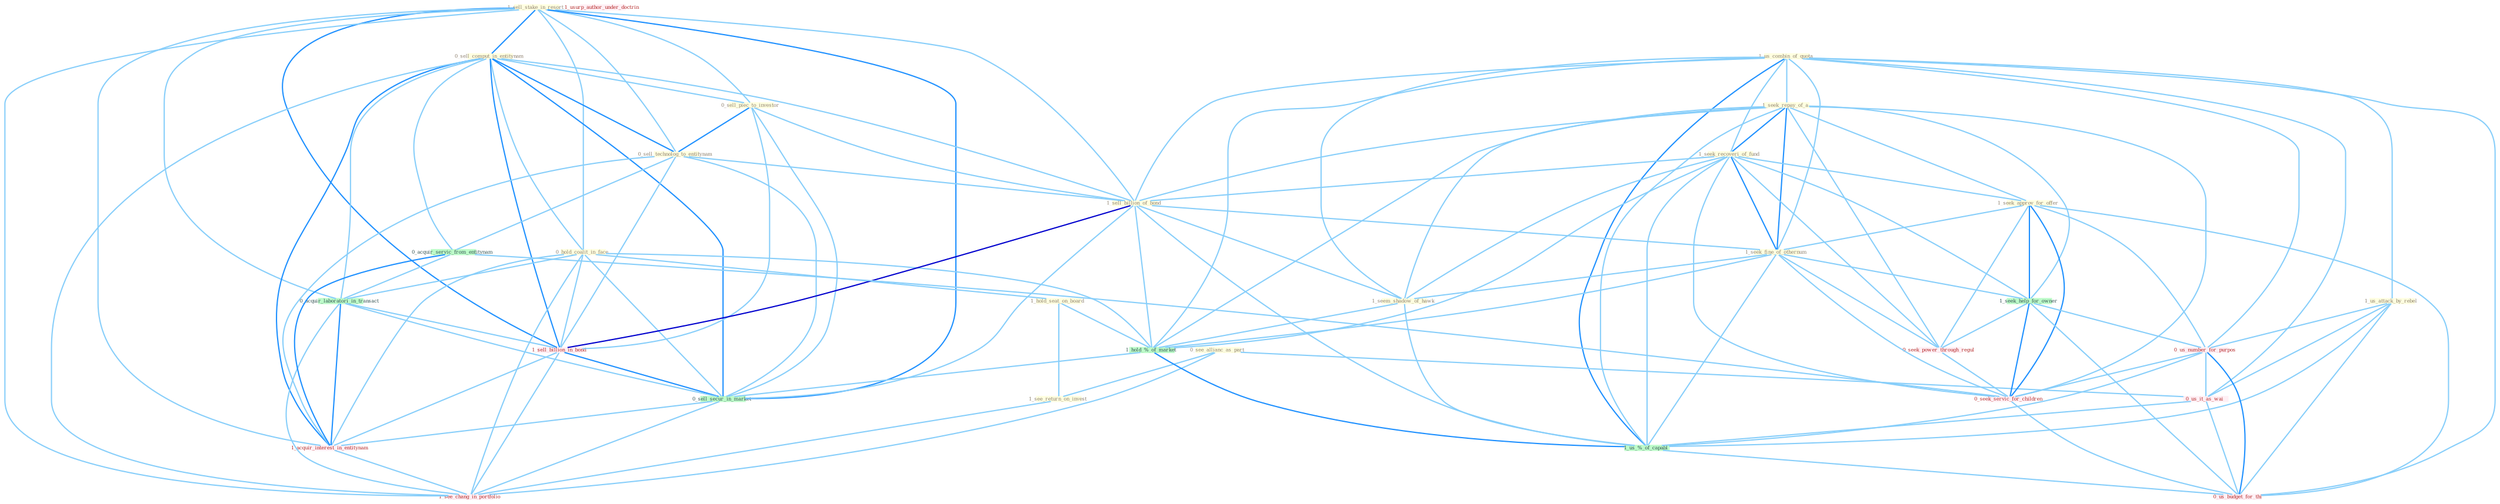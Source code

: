 Graph G{ 
    node
    [shape=polygon,style=filled,width=.5,height=.06,color="#BDFCC9",fixedsize=true,fontsize=4,
    fontcolor="#2f4f4f"];
    {node
    [color="#ffffe0", fontcolor="#8b7d6b"] "1_sell_stake_in_resort " "1_us_combin_of_quota " "0_sell_comput_in_entitynam " "0_sell_piec_to_investor " "0_hold_coalit_in_face " "0_sell_technolog_to_entitynam " "1_seek_repay_of_a " "1_seek_recoveri_of_fund " "0_see_allianc_as_part " "1_seek_approv_for_offer " "1_sell_billion_of_bond " "1_hold_seat_on_board " "1_seek_fine_of_othernum " "1_us_attack_by_rebel " "1_seem_shadow_of_hawk " "1_see_return_on_invest "}
{node [color="#fff0f5", fontcolor="#b22222"] "0_seek_power_through_regul " "0_us_number_for_purpos " "1_sell_billion_in_bond " "0_us_it_as_wai " "1_usurp_author_under_doctrin " "1_acquir_interest_in_entitynam " "0_seek_servic_for_children " "1_see_chang_in_portfolio " "0_us_budget_for_thi "}
edge [color="#B0E2FF"];

	"1_sell_stake_in_resort " -- "0_sell_comput_in_entitynam " [w="2", color="#1e90ff" , len=0.8];
	"1_sell_stake_in_resort " -- "0_sell_piec_to_investor " [w="1", color="#87cefa" ];
	"1_sell_stake_in_resort " -- "0_hold_coalit_in_face " [w="1", color="#87cefa" ];
	"1_sell_stake_in_resort " -- "0_sell_technolog_to_entitynam " [w="1", color="#87cefa" ];
	"1_sell_stake_in_resort " -- "1_sell_billion_of_bond " [w="1", color="#87cefa" ];
	"1_sell_stake_in_resort " -- "0_acquir_laboratori_in_transact " [w="1", color="#87cefa" ];
	"1_sell_stake_in_resort " -- "1_sell_billion_in_bond " [w="2", color="#1e90ff" , len=0.8];
	"1_sell_stake_in_resort " -- "0_sell_secur_in_market " [w="2", color="#1e90ff" , len=0.8];
	"1_sell_stake_in_resort " -- "1_acquir_interest_in_entitynam " [w="1", color="#87cefa" ];
	"1_sell_stake_in_resort " -- "1_see_chang_in_portfolio " [w="1", color="#87cefa" ];
	"1_us_combin_of_quota " -- "1_seek_repay_of_a " [w="1", color="#87cefa" ];
	"1_us_combin_of_quota " -- "1_seek_recoveri_of_fund " [w="1", color="#87cefa" ];
	"1_us_combin_of_quota " -- "1_sell_billion_of_bond " [w="1", color="#87cefa" ];
	"1_us_combin_of_quota " -- "1_seek_fine_of_othernum " [w="1", color="#87cefa" ];
	"1_us_combin_of_quota " -- "1_us_attack_by_rebel " [w="1", color="#87cefa" ];
	"1_us_combin_of_quota " -- "1_seem_shadow_of_hawk " [w="1", color="#87cefa" ];
	"1_us_combin_of_quota " -- "1_hold_%_of_market " [w="1", color="#87cefa" ];
	"1_us_combin_of_quota " -- "0_us_number_for_purpos " [w="1", color="#87cefa" ];
	"1_us_combin_of_quota " -- "0_us_it_as_wai " [w="1", color="#87cefa" ];
	"1_us_combin_of_quota " -- "1_us_%_of_capabl " [w="2", color="#1e90ff" , len=0.8];
	"1_us_combin_of_quota " -- "0_us_budget_for_thi " [w="1", color="#87cefa" ];
	"0_sell_comput_in_entitynam " -- "0_sell_piec_to_investor " [w="1", color="#87cefa" ];
	"0_sell_comput_in_entitynam " -- "0_hold_coalit_in_face " [w="1", color="#87cefa" ];
	"0_sell_comput_in_entitynam " -- "0_sell_technolog_to_entitynam " [w="2", color="#1e90ff" , len=0.8];
	"0_sell_comput_in_entitynam " -- "1_sell_billion_of_bond " [w="1", color="#87cefa" ];
	"0_sell_comput_in_entitynam " -- "0_acquir_servic_from_entitynam " [w="1", color="#87cefa" ];
	"0_sell_comput_in_entitynam " -- "0_acquir_laboratori_in_transact " [w="1", color="#87cefa" ];
	"0_sell_comput_in_entitynam " -- "1_sell_billion_in_bond " [w="2", color="#1e90ff" , len=0.8];
	"0_sell_comput_in_entitynam " -- "0_sell_secur_in_market " [w="2", color="#1e90ff" , len=0.8];
	"0_sell_comput_in_entitynam " -- "1_acquir_interest_in_entitynam " [w="2", color="#1e90ff" , len=0.8];
	"0_sell_comput_in_entitynam " -- "1_see_chang_in_portfolio " [w="1", color="#87cefa" ];
	"0_sell_piec_to_investor " -- "0_sell_technolog_to_entitynam " [w="2", color="#1e90ff" , len=0.8];
	"0_sell_piec_to_investor " -- "1_sell_billion_of_bond " [w="1", color="#87cefa" ];
	"0_sell_piec_to_investor " -- "1_sell_billion_in_bond " [w="1", color="#87cefa" ];
	"0_sell_piec_to_investor " -- "0_sell_secur_in_market " [w="1", color="#87cefa" ];
	"0_hold_coalit_in_face " -- "1_hold_seat_on_board " [w="1", color="#87cefa" ];
	"0_hold_coalit_in_face " -- "1_hold_%_of_market " [w="1", color="#87cefa" ];
	"0_hold_coalit_in_face " -- "0_acquir_laboratori_in_transact " [w="1", color="#87cefa" ];
	"0_hold_coalit_in_face " -- "1_sell_billion_in_bond " [w="1", color="#87cefa" ];
	"0_hold_coalit_in_face " -- "0_sell_secur_in_market " [w="1", color="#87cefa" ];
	"0_hold_coalit_in_face " -- "1_acquir_interest_in_entitynam " [w="1", color="#87cefa" ];
	"0_hold_coalit_in_face " -- "1_see_chang_in_portfolio " [w="1", color="#87cefa" ];
	"0_sell_technolog_to_entitynam " -- "1_sell_billion_of_bond " [w="1", color="#87cefa" ];
	"0_sell_technolog_to_entitynam " -- "0_acquir_servic_from_entitynam " [w="1", color="#87cefa" ];
	"0_sell_technolog_to_entitynam " -- "1_sell_billion_in_bond " [w="1", color="#87cefa" ];
	"0_sell_technolog_to_entitynam " -- "0_sell_secur_in_market " [w="1", color="#87cefa" ];
	"0_sell_technolog_to_entitynam " -- "1_acquir_interest_in_entitynam " [w="1", color="#87cefa" ];
	"1_seek_repay_of_a " -- "1_seek_recoveri_of_fund " [w="2", color="#1e90ff" , len=0.8];
	"1_seek_repay_of_a " -- "1_seek_approv_for_offer " [w="1", color="#87cefa" ];
	"1_seek_repay_of_a " -- "1_sell_billion_of_bond " [w="1", color="#87cefa" ];
	"1_seek_repay_of_a " -- "1_seek_fine_of_othernum " [w="2", color="#1e90ff" , len=0.8];
	"1_seek_repay_of_a " -- "1_seem_shadow_of_hawk " [w="1", color="#87cefa" ];
	"1_seek_repay_of_a " -- "1_seek_help_for_owner " [w="1", color="#87cefa" ];
	"1_seek_repay_of_a " -- "1_hold_%_of_market " [w="1", color="#87cefa" ];
	"1_seek_repay_of_a " -- "0_seek_power_through_regul " [w="1", color="#87cefa" ];
	"1_seek_repay_of_a " -- "1_us_%_of_capabl " [w="1", color="#87cefa" ];
	"1_seek_repay_of_a " -- "0_seek_servic_for_children " [w="1", color="#87cefa" ];
	"1_seek_recoveri_of_fund " -- "1_seek_approv_for_offer " [w="1", color="#87cefa" ];
	"1_seek_recoveri_of_fund " -- "1_sell_billion_of_bond " [w="1", color="#87cefa" ];
	"1_seek_recoveri_of_fund " -- "1_seek_fine_of_othernum " [w="2", color="#1e90ff" , len=0.8];
	"1_seek_recoveri_of_fund " -- "1_seem_shadow_of_hawk " [w="1", color="#87cefa" ];
	"1_seek_recoveri_of_fund " -- "1_seek_help_for_owner " [w="1", color="#87cefa" ];
	"1_seek_recoveri_of_fund " -- "1_hold_%_of_market " [w="1", color="#87cefa" ];
	"1_seek_recoveri_of_fund " -- "0_seek_power_through_regul " [w="1", color="#87cefa" ];
	"1_seek_recoveri_of_fund " -- "1_us_%_of_capabl " [w="1", color="#87cefa" ];
	"1_seek_recoveri_of_fund " -- "0_seek_servic_for_children " [w="1", color="#87cefa" ];
	"0_see_allianc_as_part " -- "1_see_return_on_invest " [w="1", color="#87cefa" ];
	"0_see_allianc_as_part " -- "0_us_it_as_wai " [w="1", color="#87cefa" ];
	"0_see_allianc_as_part " -- "1_see_chang_in_portfolio " [w="1", color="#87cefa" ];
	"1_seek_approv_for_offer " -- "1_seek_fine_of_othernum " [w="1", color="#87cefa" ];
	"1_seek_approv_for_offer " -- "1_seek_help_for_owner " [w="2", color="#1e90ff" , len=0.8];
	"1_seek_approv_for_offer " -- "0_seek_power_through_regul " [w="1", color="#87cefa" ];
	"1_seek_approv_for_offer " -- "0_us_number_for_purpos " [w="1", color="#87cefa" ];
	"1_seek_approv_for_offer " -- "0_seek_servic_for_children " [w="2", color="#1e90ff" , len=0.8];
	"1_seek_approv_for_offer " -- "0_us_budget_for_thi " [w="1", color="#87cefa" ];
	"1_sell_billion_of_bond " -- "1_seek_fine_of_othernum " [w="1", color="#87cefa" ];
	"1_sell_billion_of_bond " -- "1_seem_shadow_of_hawk " [w="1", color="#87cefa" ];
	"1_sell_billion_of_bond " -- "1_hold_%_of_market " [w="1", color="#87cefa" ];
	"1_sell_billion_of_bond " -- "1_sell_billion_in_bond " [w="3", color="#0000cd" , len=0.6];
	"1_sell_billion_of_bond " -- "1_us_%_of_capabl " [w="1", color="#87cefa" ];
	"1_sell_billion_of_bond " -- "0_sell_secur_in_market " [w="1", color="#87cefa" ];
	"1_hold_seat_on_board " -- "1_see_return_on_invest " [w="1", color="#87cefa" ];
	"1_hold_seat_on_board " -- "1_hold_%_of_market " [w="1", color="#87cefa" ];
	"1_seek_fine_of_othernum " -- "1_seem_shadow_of_hawk " [w="1", color="#87cefa" ];
	"1_seek_fine_of_othernum " -- "1_seek_help_for_owner " [w="1", color="#87cefa" ];
	"1_seek_fine_of_othernum " -- "1_hold_%_of_market " [w="1", color="#87cefa" ];
	"1_seek_fine_of_othernum " -- "0_seek_power_through_regul " [w="1", color="#87cefa" ];
	"1_seek_fine_of_othernum " -- "1_us_%_of_capabl " [w="1", color="#87cefa" ];
	"1_seek_fine_of_othernum " -- "0_seek_servic_for_children " [w="1", color="#87cefa" ];
	"1_us_attack_by_rebel " -- "0_us_number_for_purpos " [w="1", color="#87cefa" ];
	"1_us_attack_by_rebel " -- "0_us_it_as_wai " [w="1", color="#87cefa" ];
	"1_us_attack_by_rebel " -- "1_us_%_of_capabl " [w="1", color="#87cefa" ];
	"1_us_attack_by_rebel " -- "0_us_budget_for_thi " [w="1", color="#87cefa" ];
	"1_seem_shadow_of_hawk " -- "1_hold_%_of_market " [w="1", color="#87cefa" ];
	"1_seem_shadow_of_hawk " -- "1_us_%_of_capabl " [w="1", color="#87cefa" ];
	"1_see_return_on_invest " -- "1_see_chang_in_portfolio " [w="1", color="#87cefa" ];
	"1_seek_help_for_owner " -- "0_seek_power_through_regul " [w="1", color="#87cefa" ];
	"1_seek_help_for_owner " -- "0_us_number_for_purpos " [w="1", color="#87cefa" ];
	"1_seek_help_for_owner " -- "0_seek_servic_for_children " [w="2", color="#1e90ff" , len=0.8];
	"1_seek_help_for_owner " -- "0_us_budget_for_thi " [w="1", color="#87cefa" ];
	"0_acquir_servic_from_entitynam " -- "0_acquir_laboratori_in_transact " [w="1", color="#87cefa" ];
	"0_acquir_servic_from_entitynam " -- "1_acquir_interest_in_entitynam " [w="2", color="#1e90ff" , len=0.8];
	"0_acquir_servic_from_entitynam " -- "0_seek_servic_for_children " [w="1", color="#87cefa" ];
	"1_hold_%_of_market " -- "1_us_%_of_capabl " [w="2", color="#1e90ff" , len=0.8];
	"1_hold_%_of_market " -- "0_sell_secur_in_market " [w="1", color="#87cefa" ];
	"0_seek_power_through_regul " -- "0_seek_servic_for_children " [w="1", color="#87cefa" ];
	"0_us_number_for_purpos " -- "0_us_it_as_wai " [w="1", color="#87cefa" ];
	"0_us_number_for_purpos " -- "1_us_%_of_capabl " [w="1", color="#87cefa" ];
	"0_us_number_for_purpos " -- "0_seek_servic_for_children " [w="1", color="#87cefa" ];
	"0_us_number_for_purpos " -- "0_us_budget_for_thi " [w="2", color="#1e90ff" , len=0.8];
	"0_acquir_laboratori_in_transact " -- "1_sell_billion_in_bond " [w="1", color="#87cefa" ];
	"0_acquir_laboratori_in_transact " -- "0_sell_secur_in_market " [w="1", color="#87cefa" ];
	"0_acquir_laboratori_in_transact " -- "1_acquir_interest_in_entitynam " [w="2", color="#1e90ff" , len=0.8];
	"0_acquir_laboratori_in_transact " -- "1_see_chang_in_portfolio " [w="1", color="#87cefa" ];
	"1_sell_billion_in_bond " -- "0_sell_secur_in_market " [w="2", color="#1e90ff" , len=0.8];
	"1_sell_billion_in_bond " -- "1_acquir_interest_in_entitynam " [w="1", color="#87cefa" ];
	"1_sell_billion_in_bond " -- "1_see_chang_in_portfolio " [w="1", color="#87cefa" ];
	"0_us_it_as_wai " -- "1_us_%_of_capabl " [w="1", color="#87cefa" ];
	"0_us_it_as_wai " -- "0_us_budget_for_thi " [w="1", color="#87cefa" ];
	"1_us_%_of_capabl " -- "0_us_budget_for_thi " [w="1", color="#87cefa" ];
	"0_sell_secur_in_market " -- "1_acquir_interest_in_entitynam " [w="1", color="#87cefa" ];
	"0_sell_secur_in_market " -- "1_see_chang_in_portfolio " [w="1", color="#87cefa" ];
	"1_acquir_interest_in_entitynam " -- "1_see_chang_in_portfolio " [w="1", color="#87cefa" ];
	"0_seek_servic_for_children " -- "0_us_budget_for_thi " [w="1", color="#87cefa" ];
}